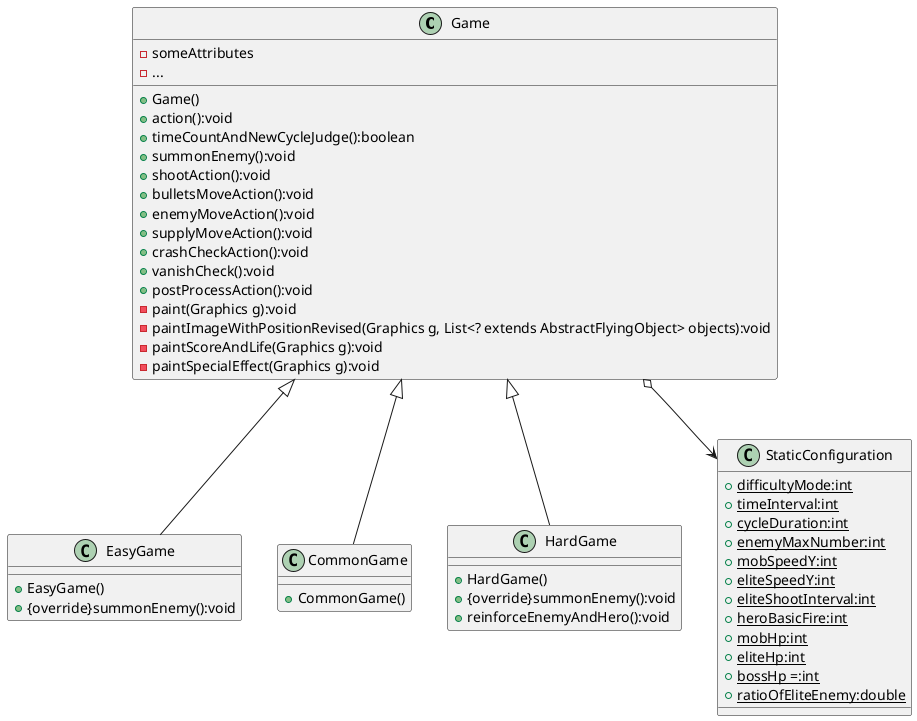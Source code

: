 @startuml
'https://plantuml.com/class-diagram

class Game{
    - someAttributes
    - ...

    + Game()
    + action():void
    + timeCountAndNewCycleJudge():boolean
    + summonEnemy():void
    + shootAction():void
    + bulletsMoveAction():void
    + enemyMoveAction():void
    + supplyMoveAction():void
    + crashCheckAction():void
    + vanishCheck():void
    + postProcessAction():void
    - paint(Graphics g):void
    - paintImageWithPositionRevised(Graphics g, List<? extends AbstractFlyingObject> objects):void
    - paintScoreAndLife(Graphics g):void
    - paintSpecialEffect(Graphics g):void
}

class EasyGame{
    + EasyGame()
    + {override}summonEnemy():void
}

class CommonGame{
    + CommonGame()
}

class HardGame{
    + HardGame()
    + {override}summonEnemy():void
    + reinforceEnemyAndHero():void
}

class StaticConfiguration{
   +{static}difficultyMode:int
   +{static}timeInterval:int
   +{static}cycleDuration:int
   +{static}enemyMaxNumber:int
   +{static}mobSpeedY:int
   +{static}eliteSpeedY:int
   +{static}eliteShootInterval:int
   +{static}heroBasicFire:int
   +{static}mobHp:int
   +{static}eliteHp:int
   +{static}bossHp =:int
   +{static}ratioOfEliteEnemy:double
}

Game <|-- EasyGame
Game <|-- CommonGame
Game <|-- HardGame
Game o--> StaticConfiguration

@enduml